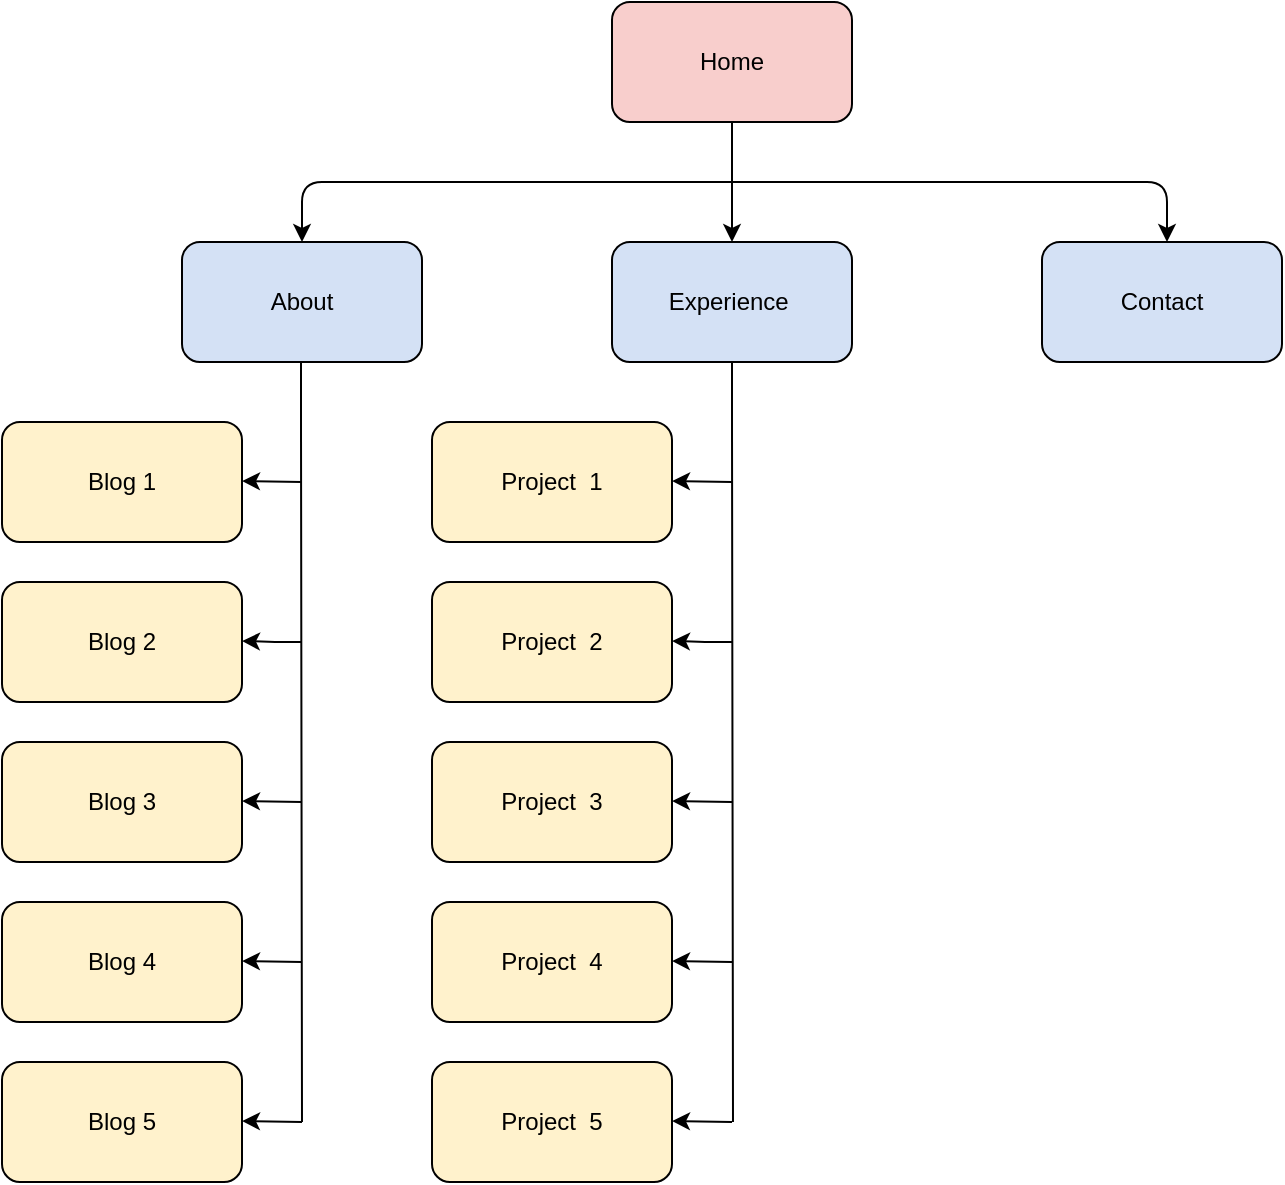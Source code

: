 <mxfile version="13.9.6" type="device"><diagram id="AMaGp6krW7owka4PTWzu" name="Page-1"><mxGraphModel dx="1426" dy="771" grid="1" gridSize="10" guides="1" tooltips="1" connect="1" arrows="1" fold="1" page="1" pageScale="1" pageWidth="850" pageHeight="1100" math="0" shadow="0"><root><mxCell id="0"/><mxCell id="1" parent="0"/><mxCell id="rJRXru2fxAD9cGNjBA1O-1" value="" style="rounded=1;whiteSpace=wrap;html=1;fillColor=#F8CECC;" vertex="1" parent="1"><mxGeometry x="365" y="100" width="120" height="60" as="geometry"/></mxCell><mxCell id="rJRXru2fxAD9cGNjBA1O-2" value="" style="endArrow=classic;html=1;entryX=0.5;entryY=0;entryDx=0;entryDy=0;" edge="1" parent="1" target="rJRXru2fxAD9cGNjBA1O-4"><mxGeometry width="50" height="50" relative="1" as="geometry"><mxPoint x="425" y="160" as="sourcePoint"/><mxPoint x="425" y="210" as="targetPoint"/><Array as="points"><mxPoint x="425" y="160"/></Array></mxGeometry></mxCell><mxCell id="rJRXru2fxAD9cGNjBA1O-3" value="" style="rounded=1;whiteSpace=wrap;html=1;fillColor=#D4E1F5;" vertex="1" parent="1"><mxGeometry x="150" y="220" width="120" height="60" as="geometry"/></mxCell><mxCell id="rJRXru2fxAD9cGNjBA1O-4" value="" style="rounded=1;whiteSpace=wrap;html=1;fillColor=#D4E1F5;" vertex="1" parent="1"><mxGeometry x="365" y="220" width="120" height="60" as="geometry"/></mxCell><mxCell id="rJRXru2fxAD9cGNjBA1O-5" value="" style="rounded=1;whiteSpace=wrap;html=1;fillColor=#D4E1F5;" vertex="1" parent="1"><mxGeometry x="580" y="220" width="120" height="60" as="geometry"/></mxCell><mxCell id="rJRXru2fxAD9cGNjBA1O-6" value="" style="endArrow=classic;html=1;entryX=0.5;entryY=0;entryDx=0;entryDy=0;" edge="1" parent="1" target="rJRXru2fxAD9cGNjBA1O-3"><mxGeometry width="50" height="50" relative="1" as="geometry"><mxPoint x="425" y="190" as="sourcePoint"/><mxPoint x="345" y="190" as="targetPoint"/><Array as="points"><mxPoint x="210" y="190"/></Array></mxGeometry></mxCell><mxCell id="rJRXru2fxAD9cGNjBA1O-7" value="" style="endArrow=classic;html=1;entryX=0.5;entryY=0;entryDx=0;entryDy=0;" edge="1" parent="1"><mxGeometry width="50" height="50" relative="1" as="geometry"><mxPoint x="410" y="190" as="sourcePoint"/><mxPoint x="642.5" y="220" as="targetPoint"/><Array as="points"><mxPoint x="642.5" y="190"/></Array></mxGeometry></mxCell><mxCell id="rJRXru2fxAD9cGNjBA1O-8" value="Home" style="text;html=1;strokeColor=none;fillColor=#F8CECC;align=center;verticalAlign=middle;whiteSpace=wrap;rounded=0;" vertex="1" parent="1"><mxGeometry x="405" y="120" width="40" height="20" as="geometry"/></mxCell><mxCell id="rJRXru2fxAD9cGNjBA1O-9" value="About" style="text;html=1;strokeColor=none;fillColor=none;align=center;verticalAlign=middle;whiteSpace=wrap;rounded=0;" vertex="1" parent="1"><mxGeometry x="190" y="240" width="40" height="20" as="geometry"/></mxCell><mxCell id="rJRXru2fxAD9cGNjBA1O-10" value="Experience&amp;nbsp;" style="text;html=1;strokeColor=none;fillColor=none;align=center;verticalAlign=middle;whiteSpace=wrap;rounded=0;" vertex="1" parent="1"><mxGeometry x="405" y="240" width="40" height="20" as="geometry"/></mxCell><mxCell id="rJRXru2fxAD9cGNjBA1O-11" value="Contact" style="text;html=1;strokeColor=none;fillColor=none;align=center;verticalAlign=middle;whiteSpace=wrap;rounded=0;" vertex="1" parent="1"><mxGeometry x="620" y="240" width="40" height="20" as="geometry"/></mxCell><mxCell id="rJRXru2fxAD9cGNjBA1O-12" value="" style="whiteSpace=wrap;html=1;rounded=1;fillColor=#FFF2CC;" vertex="1" parent="1"><mxGeometry x="60" y="310" width="120" height="60" as="geometry"/></mxCell><mxCell id="rJRXru2fxAD9cGNjBA1O-15" value="" style="endArrow=none;html=1;" edge="1" parent="1"><mxGeometry width="50" height="50" relative="1" as="geometry"><mxPoint x="210" y="660" as="sourcePoint"/><mxPoint x="209.5" y="280" as="targetPoint"/><Array as="points"><mxPoint x="209.5" y="310"/></Array></mxGeometry></mxCell><mxCell id="rJRXru2fxAD9cGNjBA1O-16" value="" style="whiteSpace=wrap;html=1;rounded=1;fillColor=#FFF2CC;" vertex="1" parent="1"><mxGeometry x="60" y="390" width="120" height="60" as="geometry"/></mxCell><mxCell id="rJRXru2fxAD9cGNjBA1O-18" value="" style="whiteSpace=wrap;html=1;rounded=1;fillColor=#FFF2CC;" vertex="1" parent="1"><mxGeometry x="60" y="470" width="120" height="60" as="geometry"/></mxCell><mxCell id="rJRXru2fxAD9cGNjBA1O-19" value="" style="whiteSpace=wrap;html=1;rounded=1;fillColor=#FFF2CC;" vertex="1" parent="1"><mxGeometry x="60" y="550" width="120" height="60" as="geometry"/></mxCell><mxCell id="rJRXru2fxAD9cGNjBA1O-20" value="" style="whiteSpace=wrap;html=1;rounded=1;fillColor=#FFF2CC;" vertex="1" parent="1"><mxGeometry x="60" y="630" width="120" height="60" as="geometry"/></mxCell><mxCell id="rJRXru2fxAD9cGNjBA1O-21" value="Blog 1" style="text;html=1;strokeColor=none;fillColor=none;align=center;verticalAlign=middle;whiteSpace=wrap;rounded=0;" vertex="1" parent="1"><mxGeometry x="100" y="330" width="40" height="20" as="geometry"/></mxCell><mxCell id="rJRXru2fxAD9cGNjBA1O-22" value="Blog 2" style="text;html=1;strokeColor=none;fillColor=none;align=center;verticalAlign=middle;whiteSpace=wrap;rounded=0;" vertex="1" parent="1"><mxGeometry x="100" y="410" width="40" height="20" as="geometry"/></mxCell><mxCell id="rJRXru2fxAD9cGNjBA1O-23" value="Blog 3" style="text;html=1;strokeColor=none;fillColor=none;align=center;verticalAlign=middle;whiteSpace=wrap;rounded=0;" vertex="1" parent="1"><mxGeometry x="100" y="490" width="40" height="20" as="geometry"/></mxCell><mxCell id="rJRXru2fxAD9cGNjBA1O-24" value="Blog 4" style="text;html=1;strokeColor=none;fillColor=none;align=center;verticalAlign=middle;whiteSpace=wrap;rounded=0;" vertex="1" parent="1"><mxGeometry x="100" y="570" width="40" height="20" as="geometry"/></mxCell><mxCell id="rJRXru2fxAD9cGNjBA1O-25" value="Blog 5" style="text;html=1;strokeColor=none;fillColor=none;align=center;verticalAlign=middle;whiteSpace=wrap;rounded=0;" vertex="1" parent="1"><mxGeometry x="100" y="650" width="40" height="20" as="geometry"/></mxCell><mxCell id="rJRXru2fxAD9cGNjBA1O-26" value="" style="endArrow=classic;html=1;" edge="1" parent="1"><mxGeometry width="50" height="50" relative="1" as="geometry"><mxPoint x="210" y="340" as="sourcePoint"/><mxPoint x="180" y="339.5" as="targetPoint"/></mxGeometry></mxCell><mxCell id="rJRXru2fxAD9cGNjBA1O-27" value="" style="endArrow=classic;html=1;" edge="1" parent="1"><mxGeometry width="50" height="50" relative="1" as="geometry"><mxPoint x="210" y="660" as="sourcePoint"/><mxPoint x="180" y="659.5" as="targetPoint"/></mxGeometry></mxCell><mxCell id="rJRXru2fxAD9cGNjBA1O-28" value="" style="endArrow=classic;html=1;" edge="1" parent="1"><mxGeometry width="50" height="50" relative="1" as="geometry"><mxPoint x="210" y="580" as="sourcePoint"/><mxPoint x="180" y="579.5" as="targetPoint"/></mxGeometry></mxCell><mxCell id="rJRXru2fxAD9cGNjBA1O-29" value="" style="endArrow=classic;html=1;" edge="1" parent="1"><mxGeometry width="50" height="50" relative="1" as="geometry"><mxPoint x="210" y="500" as="sourcePoint"/><mxPoint x="180" y="499.5" as="targetPoint"/></mxGeometry></mxCell><mxCell id="rJRXru2fxAD9cGNjBA1O-30" value="" style="endArrow=classic;html=1;" edge="1" parent="1"><mxGeometry width="50" height="50" relative="1" as="geometry"><mxPoint x="210" y="420" as="sourcePoint"/><mxPoint x="180" y="419.5" as="targetPoint"/><Array as="points"><mxPoint x="200" y="420"/></Array></mxGeometry></mxCell><mxCell id="rJRXru2fxAD9cGNjBA1O-33" value="" style="whiteSpace=wrap;html=1;rounded=1;fillColor=#FFF2CC;" vertex="1" parent="1"><mxGeometry x="275" y="310" width="120" height="60" as="geometry"/></mxCell><mxCell id="rJRXru2fxAD9cGNjBA1O-34" value="" style="whiteSpace=wrap;html=1;rounded=1;fillColor=#FFF2CC;" vertex="1" parent="1"><mxGeometry x="275" y="390" width="120" height="60" as="geometry"/></mxCell><mxCell id="rJRXru2fxAD9cGNjBA1O-35" value="" style="whiteSpace=wrap;html=1;rounded=1;fillColor=#FFF2CC;" vertex="1" parent="1"><mxGeometry x="275" y="470" width="120" height="60" as="geometry"/></mxCell><mxCell id="rJRXru2fxAD9cGNjBA1O-36" value="" style="whiteSpace=wrap;html=1;rounded=1;fillColor=#FFF2CC;" vertex="1" parent="1"><mxGeometry x="275" y="550" width="120" height="60" as="geometry"/></mxCell><mxCell id="rJRXru2fxAD9cGNjBA1O-37" value="" style="whiteSpace=wrap;html=1;rounded=1;fillColor=#FFF2CC;" vertex="1" parent="1"><mxGeometry x="275" y="630" width="120" height="60" as="geometry"/></mxCell><mxCell id="rJRXru2fxAD9cGNjBA1O-38" value="Project&amp;nbsp; 1" style="text;html=1;strokeColor=none;fillColor=none;align=center;verticalAlign=middle;whiteSpace=wrap;rounded=0;" vertex="1" parent="1"><mxGeometry x="300" y="330" width="70" height="20" as="geometry"/></mxCell><mxCell id="rJRXru2fxAD9cGNjBA1O-43" value="" style="endArrow=classic;html=1;" edge="1" parent="1"><mxGeometry width="50" height="50" relative="1" as="geometry"><mxPoint x="425" y="340" as="sourcePoint"/><mxPoint x="395" y="339.5" as="targetPoint"/></mxGeometry></mxCell><mxCell id="rJRXru2fxAD9cGNjBA1O-44" value="" style="endArrow=classic;html=1;" edge="1" parent="1"><mxGeometry width="50" height="50" relative="1" as="geometry"><mxPoint x="425" y="660" as="sourcePoint"/><mxPoint x="395" y="659.5" as="targetPoint"/></mxGeometry></mxCell><mxCell id="rJRXru2fxAD9cGNjBA1O-45" value="" style="endArrow=classic;html=1;" edge="1" parent="1"><mxGeometry width="50" height="50" relative="1" as="geometry"><mxPoint x="425" y="580" as="sourcePoint"/><mxPoint x="395" y="579.5" as="targetPoint"/></mxGeometry></mxCell><mxCell id="rJRXru2fxAD9cGNjBA1O-46" value="" style="endArrow=classic;html=1;" edge="1" parent="1"><mxGeometry width="50" height="50" relative="1" as="geometry"><mxPoint x="425" y="500" as="sourcePoint"/><mxPoint x="395" y="499.5" as="targetPoint"/></mxGeometry></mxCell><mxCell id="rJRXru2fxAD9cGNjBA1O-47" value="" style="endArrow=classic;html=1;" edge="1" parent="1"><mxGeometry width="50" height="50" relative="1" as="geometry"><mxPoint x="425" y="420" as="sourcePoint"/><mxPoint x="395" y="419.5" as="targetPoint"/><Array as="points"><mxPoint x="415" y="420"/></Array></mxGeometry></mxCell><mxCell id="rJRXru2fxAD9cGNjBA1O-48" value="" style="endArrow=none;html=1;" edge="1" parent="1"><mxGeometry width="50" height="50" relative="1" as="geometry"><mxPoint x="425.5" y="660" as="sourcePoint"/><mxPoint x="425" y="280" as="targetPoint"/><Array as="points"><mxPoint x="425" y="310"/></Array></mxGeometry></mxCell><mxCell id="rJRXru2fxAD9cGNjBA1O-49" value="Project&amp;nbsp; 5" style="text;html=1;strokeColor=none;fillColor=none;align=center;verticalAlign=middle;whiteSpace=wrap;rounded=0;" vertex="1" parent="1"><mxGeometry x="300" y="650" width="70" height="20" as="geometry"/></mxCell><mxCell id="rJRXru2fxAD9cGNjBA1O-50" value="Project&amp;nbsp; 4" style="text;html=1;strokeColor=none;fillColor=none;align=center;verticalAlign=middle;whiteSpace=wrap;rounded=0;" vertex="1" parent="1"><mxGeometry x="300" y="570" width="70" height="20" as="geometry"/></mxCell><mxCell id="rJRXru2fxAD9cGNjBA1O-51" value="Project&amp;nbsp; 3" style="text;html=1;strokeColor=none;fillColor=none;align=center;verticalAlign=middle;whiteSpace=wrap;rounded=0;" vertex="1" parent="1"><mxGeometry x="300" y="490" width="70" height="20" as="geometry"/></mxCell><mxCell id="rJRXru2fxAD9cGNjBA1O-52" value="Project&amp;nbsp; 2" style="text;html=1;strokeColor=none;fillColor=none;align=center;verticalAlign=middle;whiteSpace=wrap;rounded=0;" vertex="1" parent="1"><mxGeometry x="300" y="410" width="70" height="20" as="geometry"/></mxCell></root></mxGraphModel></diagram></mxfile>